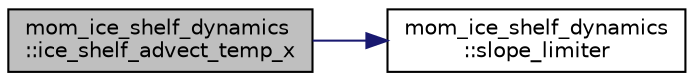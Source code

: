 digraph "mom_ice_shelf_dynamics::ice_shelf_advect_temp_x"
{
 // INTERACTIVE_SVG=YES
 // LATEX_PDF_SIZE
  edge [fontname="Helvetica",fontsize="10",labelfontname="Helvetica",labelfontsize="10"];
  node [fontname="Helvetica",fontsize="10",shape=record];
  rankdir="LR";
  Node1 [label="mom_ice_shelf_dynamics\l::ice_shelf_advect_temp_x",height=0.2,width=0.4,color="black", fillcolor="grey75", style="filled", fontcolor="black",tooltip=" "];
  Node1 -> Node2 [color="midnightblue",fontsize="10",style="solid",fontname="Helvetica"];
  Node2 [label="mom_ice_shelf_dynamics\l::slope_limiter",height=0.2,width=0.4,color="black", fillcolor="white", style="filled",URL="$namespacemom__ice__shelf__dynamics.html#a0e3d8eb91b7cbea4bb6b5063f5b1aada",tooltip="used for flux limiting in advective subroutines Van Leer limiter (source: Wikipedia)"];
}
